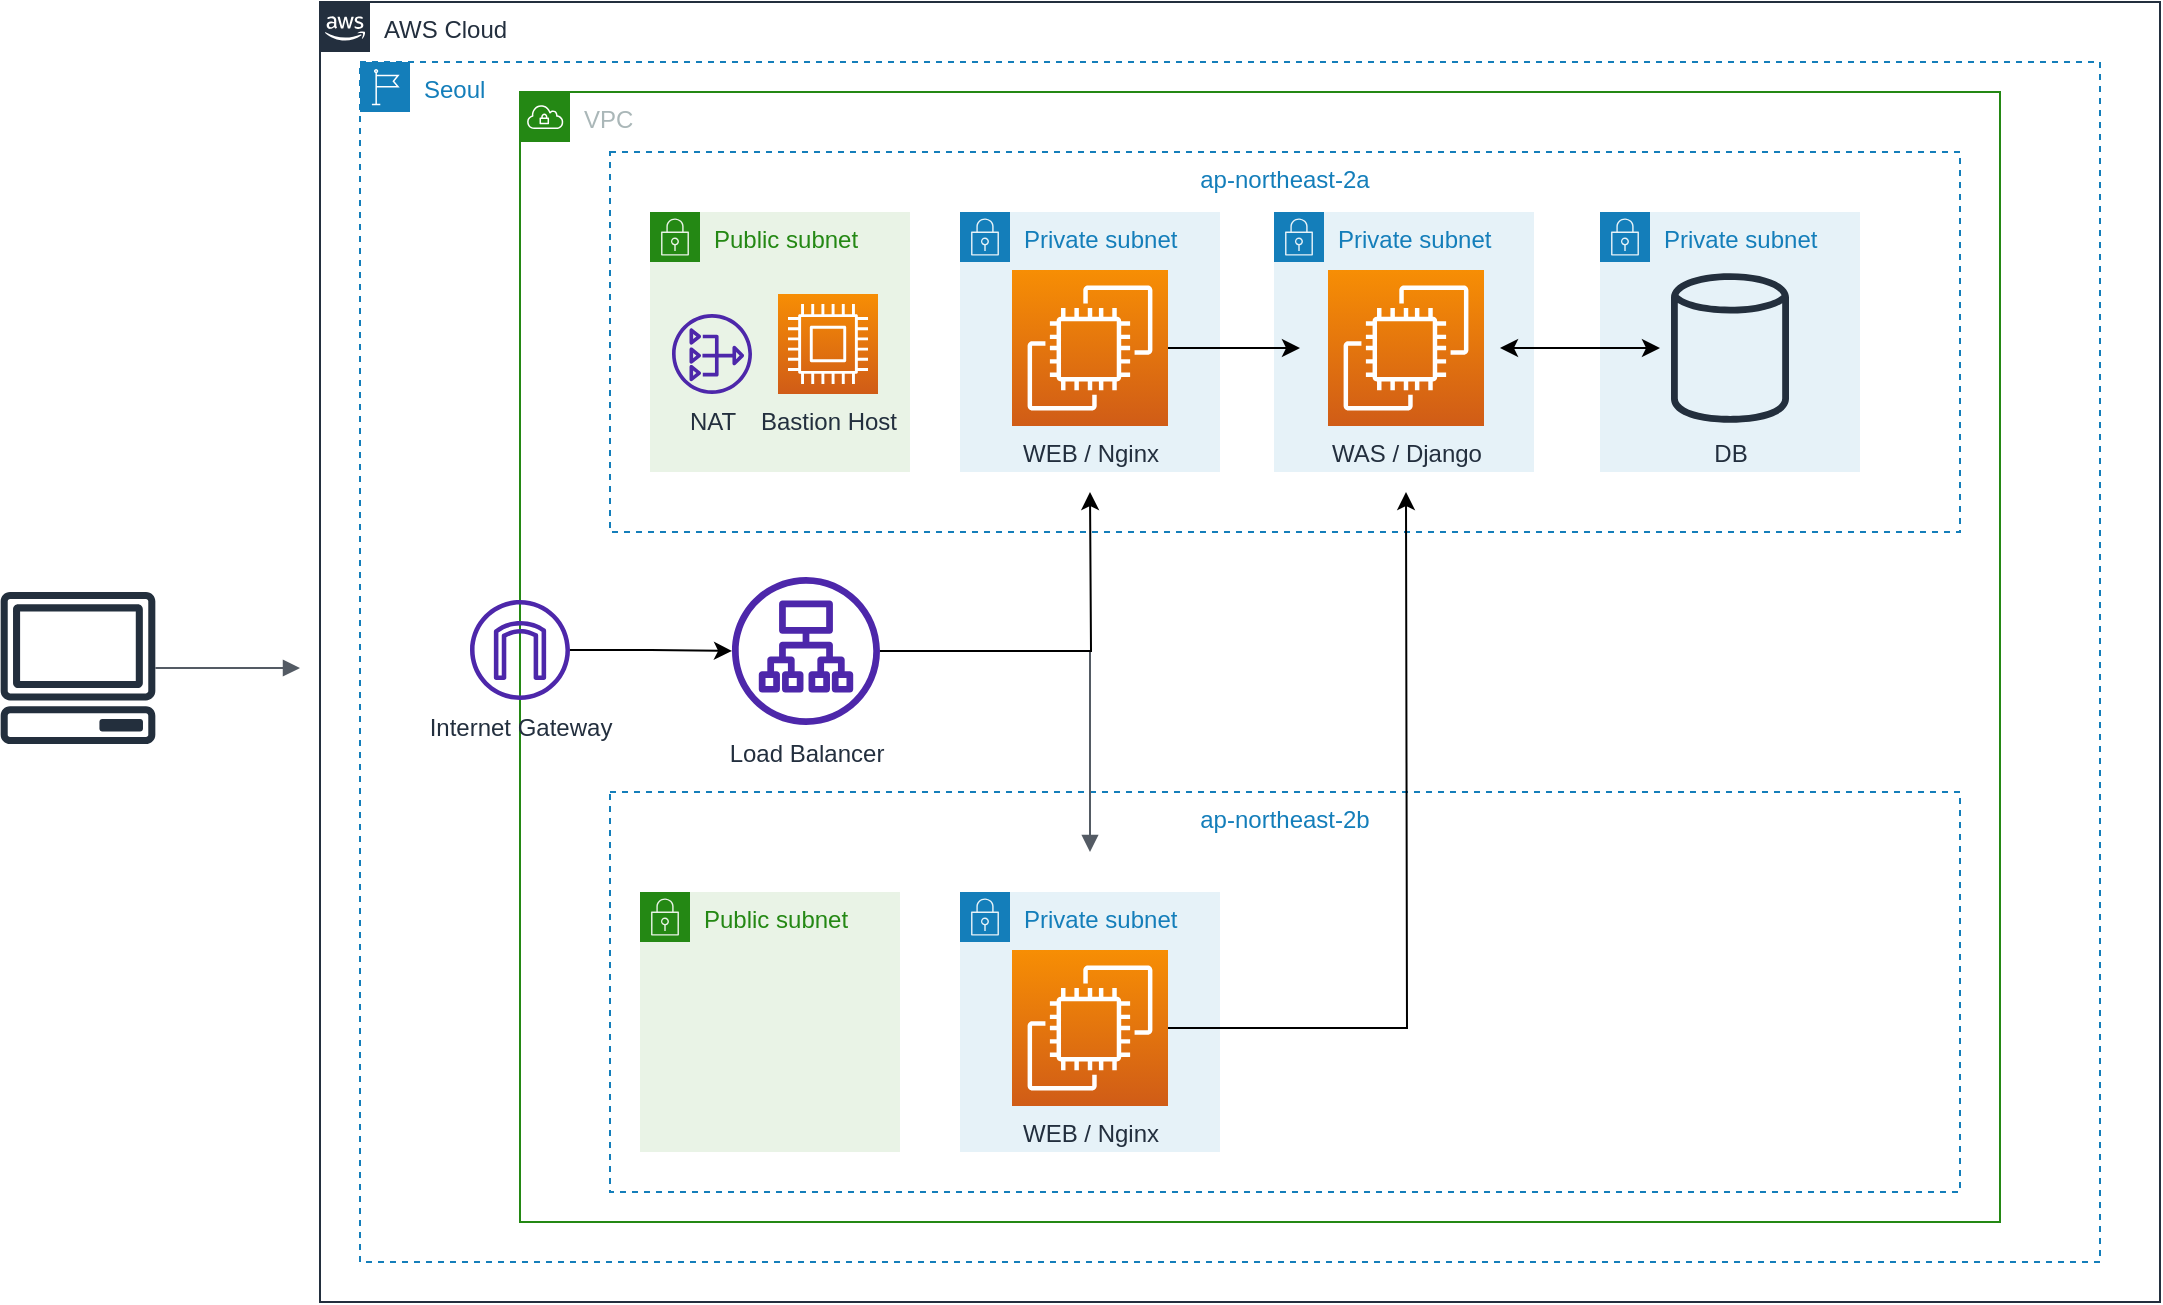<mxfile version="16.5.6" type="github">
  <diagram id="l5nZdaa5AgzSr7oDVSsd" name="Page-1">
    <mxGraphModel dx="1683" dy="1144" grid="1" gridSize="10" guides="1" tooltips="1" connect="1" arrows="1" fold="1" page="1" pageScale="1" pageWidth="827" pageHeight="1169" math="0" shadow="0">
      <root>
        <object label="" id="0">
          <mxCell />
        </object>
        <mxCell id="1" parent="0" />
        <mxCell id="HWime-jrnnRFK8odHhB2-10" value="Private subnet" style="points=[[0,0],[0.25,0],[0.5,0],[0.75,0],[1,0],[1,0.25],[1,0.5],[1,0.75],[1,1],[0.75,1],[0.5,1],[0.25,1],[0,1],[0,0.75],[0,0.5],[0,0.25]];outlineConnect=0;gradientColor=none;html=1;whiteSpace=wrap;fontSize=12;fontStyle=0;container=1;pointerEvents=0;collapsible=0;recursiveResize=0;shape=mxgraph.aws4.group;grIcon=mxgraph.aws4.group_security_group;grStroke=0;strokeColor=#147EBA;fillColor=#E6F2F8;verticalAlign=top;align=left;spacingLeft=30;fontColor=#147EBA;dashed=0;" parent="1" vertex="1">
          <mxGeometry x="637" y="180" width="130" height="130" as="geometry" />
        </mxCell>
        <mxCell id="fZUouoEyJY63900gX8IW-1" value="" style="sketch=0;outlineConnect=0;fontColor=#232F3E;gradientColor=none;fillColor=#232F3D;strokeColor=none;dashed=0;verticalLabelPosition=bottom;verticalAlign=top;align=center;html=1;fontSize=12;fontStyle=0;aspect=fixed;pointerEvents=1;shape=mxgraph.aws4.client;" parent="1" vertex="1">
          <mxGeometry y="370" width="78" height="76" as="geometry" />
        </mxCell>
        <mxCell id="fZUouoEyJY63900gX8IW-2" value="" style="edgeStyle=orthogonalEdgeStyle;html=1;endArrow=block;elbow=vertical;startArrow=none;endFill=1;strokeColor=#545B64;rounded=0;" parent="1" source="fZUouoEyJY63900gX8IW-1" edge="1">
          <mxGeometry width="100" relative="1" as="geometry">
            <mxPoint x="350" y="600" as="sourcePoint" />
            <mxPoint x="150" y="408" as="targetPoint" />
          </mxGeometry>
        </mxCell>
        <mxCell id="fZUouoEyJY63900gX8IW-5" value="AWS Cloud" style="points=[[0,0],[0.25,0],[0.5,0],[0.75,0],[1,0],[1,0.25],[1,0.5],[1,0.75],[1,1],[0.75,1],[0.5,1],[0.25,1],[0,1],[0,0.75],[0,0.5],[0,0.25]];outlineConnect=0;gradientColor=none;html=1;whiteSpace=wrap;fontSize=12;fontStyle=0;container=1;pointerEvents=0;collapsible=0;recursiveResize=0;shape=mxgraph.aws4.group;grIcon=mxgraph.aws4.group_aws_cloud_alt;strokeColor=#232F3E;fillColor=none;verticalAlign=top;align=left;spacingLeft=30;fontColor=#232F3E;dashed=0;" parent="1" vertex="1">
          <mxGeometry x="160" y="75" width="920" height="650" as="geometry" />
        </mxCell>
        <mxCell id="fZUouoEyJY63900gX8IW-6" value="Seoul" style="points=[[0,0],[0.25,0],[0.5,0],[0.75,0],[1,0],[1,0.25],[1,0.5],[1,0.75],[1,1],[0.75,1],[0.5,1],[0.25,1],[0,1],[0,0.75],[0,0.5],[0,0.25]];outlineConnect=0;gradientColor=none;html=1;whiteSpace=wrap;fontSize=12;fontStyle=0;container=1;pointerEvents=0;collapsible=0;recursiveResize=0;shape=mxgraph.aws4.group;grIcon=mxgraph.aws4.group_region;strokeColor=#147EBA;fillColor=none;verticalAlign=top;align=left;spacingLeft=30;fontColor=#147EBA;dashed=1;" parent="fZUouoEyJY63900gX8IW-5" vertex="1">
          <mxGeometry x="20" y="30" width="870" height="600" as="geometry" />
        </mxCell>
        <mxCell id="fZUouoEyJY63900gX8IW-3" value="VPC" style="points=[[0,0],[0.25,0],[0.5,0],[0.75,0],[1,0],[1,0.25],[1,0.5],[1,0.75],[1,1],[0.75,1],[0.5,1],[0.25,1],[0,1],[0,0.75],[0,0.5],[0,0.25]];outlineConnect=0;gradientColor=none;html=1;whiteSpace=wrap;fontSize=12;fontStyle=0;container=1;pointerEvents=0;collapsible=0;recursiveResize=0;shape=mxgraph.aws4.group;grIcon=mxgraph.aws4.group_vpc;strokeColor=#248814;fillColor=none;verticalAlign=top;align=left;spacingLeft=30;fontColor=#AAB7B8;dashed=0;" parent="fZUouoEyJY63900gX8IW-6" vertex="1">
          <mxGeometry x="80" y="15" width="740" height="565" as="geometry" />
        </mxCell>
        <mxCell id="fZUouoEyJY63900gX8IW-7" value="ap-northeast-2a" style="fillColor=none;strokeColor=#147EBA;dashed=1;verticalAlign=top;fontStyle=0;fontColor=#147EBA;" parent="fZUouoEyJY63900gX8IW-3" vertex="1">
          <mxGeometry x="45" y="30" width="675" height="190" as="geometry" />
        </mxCell>
        <mxCell id="fZUouoEyJY63900gX8IW-8" value="ap-northeast-2b" style="fillColor=none;strokeColor=#147EBA;dashed=1;verticalAlign=top;fontStyle=0;fontColor=#147EBA;" parent="fZUouoEyJY63900gX8IW-3" vertex="1">
          <mxGeometry x="45" y="350" width="675" height="200" as="geometry" />
        </mxCell>
        <mxCell id="UXpwohPfliHwn80MmEqd-4" value="Load Balancer" style="sketch=0;outlineConnect=0;fontColor=#232F3E;gradientColor=none;fillColor=#4D27AA;strokeColor=none;dashed=0;verticalLabelPosition=bottom;verticalAlign=top;align=center;html=1;fontSize=12;fontStyle=0;aspect=fixed;pointerEvents=1;shape=mxgraph.aws4.application_load_balancer;" parent="fZUouoEyJY63900gX8IW-3" vertex="1">
          <mxGeometry x="106" y="242.5" width="74" height="74" as="geometry" />
        </mxCell>
        <mxCell id="HWime-jrnnRFK8odHhB2-20" value="" style="edgeStyle=orthogonalEdgeStyle;rounded=0;orthogonalLoop=1;jettySize=auto;html=1;" parent="fZUouoEyJY63900gX8IW-3" source="UXpwohPfliHwn80MmEqd-1" target="UXpwohPfliHwn80MmEqd-4" edge="1">
          <mxGeometry relative="1" as="geometry" />
        </mxCell>
        <mxCell id="UXpwohPfliHwn80MmEqd-1" value="Internet Gateway" style="sketch=0;outlineConnect=0;fontColor=#232F3E;gradientColor=none;fillColor=#4D27AA;strokeColor=none;dashed=0;verticalLabelPosition=bottom;verticalAlign=top;align=center;html=1;fontSize=12;fontStyle=0;aspect=fixed;pointerEvents=1;shape=mxgraph.aws4.internet_gateway;" parent="fZUouoEyJY63900gX8IW-3" vertex="1">
          <mxGeometry x="-25" y="254" width="50" height="50" as="geometry" />
        </mxCell>
        <mxCell id="HWime-jrnnRFK8odHhB2-6" value="Public subnet" style="points=[[0,0],[0.25,0],[0.5,0],[0.75,0],[1,0],[1,0.25],[1,0.5],[1,0.75],[1,1],[0.75,1],[0.5,1],[0.25,1],[0,1],[0,0.75],[0,0.5],[0,0.25]];outlineConnect=0;gradientColor=none;html=1;whiteSpace=wrap;fontSize=12;fontStyle=0;container=1;pointerEvents=0;collapsible=0;recursiveResize=0;shape=mxgraph.aws4.group;grIcon=mxgraph.aws4.group_security_group;grStroke=0;strokeColor=#248814;fillColor=#E9F3E6;verticalAlign=top;align=left;spacingLeft=30;fontColor=#248814;dashed=0;" parent="fZUouoEyJY63900gX8IW-3" vertex="1">
          <mxGeometry x="65" y="60" width="130" height="130" as="geometry" />
        </mxCell>
        <mxCell id="HWime-jrnnRFK8odHhB2-15" value="Bastion Host" style="sketch=0;points=[[0,0,0],[0.25,0,0],[0.5,0,0],[0.75,0,0],[1,0,0],[0,1,0],[0.25,1,0],[0.5,1,0],[0.75,1,0],[1,1,0],[0,0.25,0],[0,0.5,0],[0,0.75,0],[1,0.25,0],[1,0.5,0],[1,0.75,0]];outlineConnect=0;fontColor=#232F3E;gradientColor=#F78E04;gradientDirection=north;fillColor=#D05C17;strokeColor=#ffffff;dashed=0;verticalLabelPosition=bottom;verticalAlign=top;align=center;html=1;fontSize=12;fontStyle=0;aspect=fixed;shape=mxgraph.aws4.resourceIcon;resIcon=mxgraph.aws4.compute;" parent="HWime-jrnnRFK8odHhB2-6" vertex="1">
          <mxGeometry x="64" y="41" width="50" height="50" as="geometry" />
        </mxCell>
        <mxCell id="HWime-jrnnRFK8odHhB2-8" value="Public subnet" style="points=[[0,0],[0.25,0],[0.5,0],[0.75,0],[1,0],[1,0.25],[1,0.5],[1,0.75],[1,1],[0.75,1],[0.5,1],[0.25,1],[0,1],[0,0.75],[0,0.5],[0,0.25]];outlineConnect=0;gradientColor=none;html=1;whiteSpace=wrap;fontSize=12;fontStyle=0;container=1;pointerEvents=0;collapsible=0;recursiveResize=0;shape=mxgraph.aws4.group;grIcon=mxgraph.aws4.group_security_group;grStroke=0;strokeColor=#248814;fillColor=#E9F3E6;verticalAlign=top;align=left;spacingLeft=30;fontColor=#248814;dashed=0;" parent="fZUouoEyJY63900gX8IW-3" vertex="1">
          <mxGeometry x="60" y="400" width="130" height="130" as="geometry" />
        </mxCell>
        <mxCell id="HWime-jrnnRFK8odHhB2-9" value="Private subnet" style="points=[[0,0],[0.25,0],[0.5,0],[0.75,0],[1,0],[1,0.25],[1,0.5],[1,0.75],[1,1],[0.75,1],[0.5,1],[0.25,1],[0,1],[0,0.75],[0,0.5],[0,0.25]];outlineConnect=0;gradientColor=none;html=1;whiteSpace=wrap;fontSize=12;fontStyle=0;container=1;pointerEvents=0;collapsible=0;recursiveResize=0;shape=mxgraph.aws4.group;grIcon=mxgraph.aws4.group_security_group;grStroke=0;strokeColor=#147EBA;fillColor=#E6F2F8;verticalAlign=top;align=left;spacingLeft=30;fontColor=#147EBA;dashed=0;" parent="fZUouoEyJY63900gX8IW-3" vertex="1">
          <mxGeometry x="220" y="60" width="130" height="130" as="geometry" />
        </mxCell>
        <mxCell id="HWime-jrnnRFK8odHhB2-11" value="Private subnet" style="points=[[0,0],[0.25,0],[0.5,0],[0.75,0],[1,0],[1,0.25],[1,0.5],[1,0.75],[1,1],[0.75,1],[0.5,1],[0.25,1],[0,1],[0,0.75],[0,0.5],[0,0.25]];outlineConnect=0;gradientColor=none;html=1;whiteSpace=wrap;fontSize=12;fontStyle=0;container=1;pointerEvents=0;collapsible=0;recursiveResize=0;shape=mxgraph.aws4.group;grIcon=mxgraph.aws4.group_security_group;grStroke=0;strokeColor=#147EBA;fillColor=#E6F2F8;verticalAlign=top;align=left;spacingLeft=30;fontColor=#147EBA;dashed=0;" parent="fZUouoEyJY63900gX8IW-3" vertex="1">
          <mxGeometry x="220" y="400" width="130" height="130" as="geometry" />
        </mxCell>
        <mxCell id="HWime-jrnnRFK8odHhB2-13" value="Private subnet" style="points=[[0,0],[0.25,0],[0.5,0],[0.75,0],[1,0],[1,0.25],[1,0.5],[1,0.75],[1,1],[0.75,1],[0.5,1],[0.25,1],[0,1],[0,0.75],[0,0.5],[0,0.25]];outlineConnect=0;gradientColor=none;html=1;whiteSpace=wrap;fontSize=12;fontStyle=0;container=1;pointerEvents=0;collapsible=0;recursiveResize=0;shape=mxgraph.aws4.group;grIcon=mxgraph.aws4.group_security_group;grStroke=0;strokeColor=#147EBA;fillColor=#E6F2F8;verticalAlign=top;align=left;spacingLeft=30;fontColor=#147EBA;dashed=0;" parent="fZUouoEyJY63900gX8IW-3" vertex="1">
          <mxGeometry x="540" y="60" width="130" height="130" as="geometry" />
        </mxCell>
        <mxCell id="HWime-jrnnRFK8odHhB2-14" value="NAT" style="sketch=0;outlineConnect=0;fontColor=#232F3E;gradientColor=none;fillColor=#4D27AA;strokeColor=none;dashed=0;verticalLabelPosition=bottom;verticalAlign=top;align=center;html=1;fontSize=12;fontStyle=0;aspect=fixed;pointerEvents=1;shape=mxgraph.aws4.nat_gateway;" parent="fZUouoEyJY63900gX8IW-3" vertex="1">
          <mxGeometry x="76" y="111" width="40" height="40" as="geometry" />
        </mxCell>
        <mxCell id="EUHLCWdcsNSN3570NMwW-6" style="edgeStyle=orthogonalEdgeStyle;rounded=0;orthogonalLoop=1;jettySize=auto;html=1;exitX=1;exitY=0.5;exitDx=0;exitDy=0;exitPerimeter=0;" edge="1" parent="fZUouoEyJY63900gX8IW-3" source="HWime-jrnnRFK8odHhB2-16">
          <mxGeometry relative="1" as="geometry">
            <mxPoint x="390" y="128" as="targetPoint" />
          </mxGeometry>
        </mxCell>
        <mxCell id="HWime-jrnnRFK8odHhB2-16" value="WEB / Nginx" style="sketch=0;points=[[0,0,0],[0.25,0,0],[0.5,0,0],[0.75,0,0],[1,0,0],[0,1,0],[0.25,1,0],[0.5,1,0],[0.75,1,0],[1,1,0],[0,0.25,0],[0,0.5,0],[0,0.75,0],[1,0.25,0],[1,0.5,0],[1,0.75,0]];outlineConnect=0;fontColor=#232F3E;gradientColor=#F78E04;gradientDirection=north;fillColor=#D05C17;strokeColor=#ffffff;dashed=0;verticalLabelPosition=bottom;verticalAlign=top;align=center;html=1;fontSize=12;fontStyle=0;aspect=fixed;shape=mxgraph.aws4.resourceIcon;resIcon=mxgraph.aws4.ec2;" parent="fZUouoEyJY63900gX8IW-3" vertex="1">
          <mxGeometry x="246" y="89" width="78" height="78" as="geometry" />
        </mxCell>
        <mxCell id="EUHLCWdcsNSN3570NMwW-7" style="edgeStyle=orthogonalEdgeStyle;rounded=0;orthogonalLoop=1;jettySize=auto;html=1;startArrow=classic;startFill=1;" edge="1" parent="fZUouoEyJY63900gX8IW-3">
          <mxGeometry relative="1" as="geometry">
            <mxPoint x="490" y="128" as="sourcePoint" />
            <mxPoint x="570" y="128" as="targetPoint" />
          </mxGeometry>
        </mxCell>
        <mxCell id="HWime-jrnnRFK8odHhB2-18" value="WAS / Django" style="sketch=0;points=[[0,0,0],[0.25,0,0],[0.5,0,0],[0.75,0,0],[1,0,0],[0,1,0],[0.25,1,0],[0.5,1,0],[0.75,1,0],[1,1,0],[0,0.25,0],[0,0.5,0],[0,0.75,0],[1,0.25,0],[1,0.5,0],[1,0.75,0]];outlineConnect=0;fontColor=#232F3E;gradientColor=#F78E04;gradientDirection=north;fillColor=#D05C17;strokeColor=#ffffff;dashed=0;verticalLabelPosition=bottom;verticalAlign=top;align=center;html=1;fontSize=12;fontStyle=0;aspect=fixed;shape=mxgraph.aws4.resourceIcon;resIcon=mxgraph.aws4.ec2;" parent="fZUouoEyJY63900gX8IW-3" vertex="1">
          <mxGeometry x="404" y="89" width="78" height="78" as="geometry" />
        </mxCell>
        <mxCell id="HWime-jrnnRFK8odHhB2-19" value="DB" style="sketch=0;outlineConnect=0;fontColor=#232F3E;gradientColor=none;fillColor=#232F3D;strokeColor=none;dashed=0;verticalLabelPosition=bottom;verticalAlign=top;align=center;html=1;fontSize=12;fontStyle=0;aspect=fixed;pointerEvents=1;shape=mxgraph.aws4.generic_database;" parent="fZUouoEyJY63900gX8IW-3" vertex="1">
          <mxGeometry x="575.5" y="89" width="59" height="78" as="geometry" />
        </mxCell>
        <mxCell id="HWime-jrnnRFK8odHhB2-22" style="edgeStyle=orthogonalEdgeStyle;rounded=0;orthogonalLoop=1;jettySize=auto;html=1;" parent="fZUouoEyJY63900gX8IW-3" source="UXpwohPfliHwn80MmEqd-4" edge="1">
          <mxGeometry relative="1" as="geometry">
            <mxPoint x="285" y="200" as="targetPoint" />
          </mxGeometry>
        </mxCell>
        <mxCell id="HWime-jrnnRFK8odHhB2-25" value="" style="edgeStyle=orthogonalEdgeStyle;html=1;endArrow=block;elbow=vertical;startArrow=none;endFill=1;strokeColor=#545B64;rounded=0;" parent="fZUouoEyJY63900gX8IW-3" edge="1">
          <mxGeometry width="100" relative="1" as="geometry">
            <mxPoint x="285" y="280" as="sourcePoint" />
            <mxPoint x="285" y="380" as="targetPoint" />
          </mxGeometry>
        </mxCell>
        <mxCell id="EUHLCWdcsNSN3570NMwW-5" style="edgeStyle=orthogonalEdgeStyle;rounded=0;orthogonalLoop=1;jettySize=auto;html=1;exitX=1;exitY=0.5;exitDx=0;exitDy=0;exitPerimeter=0;" edge="1" parent="1" source="HWime-jrnnRFK8odHhB2-17">
          <mxGeometry relative="1" as="geometry">
            <mxPoint x="703" y="320" as="targetPoint" />
          </mxGeometry>
        </mxCell>
        <mxCell id="HWime-jrnnRFK8odHhB2-17" value="WEB / Nginx" style="sketch=0;points=[[0,0,0],[0.25,0,0],[0.5,0,0],[0.75,0,0],[1,0,0],[0,1,0],[0.25,1,0],[0.5,1,0],[0.75,1,0],[1,1,0],[0,0.25,0],[0,0.5,0],[0,0.75,0],[1,0.25,0],[1,0.5,0],[1,0.75,0]];outlineConnect=0;fontColor=#232F3E;gradientColor=#F78E04;gradientDirection=north;fillColor=#D05C17;strokeColor=#ffffff;dashed=0;verticalLabelPosition=bottom;verticalAlign=top;align=center;html=1;fontSize=12;fontStyle=0;aspect=fixed;shape=mxgraph.aws4.resourceIcon;resIcon=mxgraph.aws4.ec2;" parent="1" vertex="1">
          <mxGeometry x="506" y="549" width="78" height="78" as="geometry" />
        </mxCell>
      </root>
    </mxGraphModel>
  </diagram>
</mxfile>
